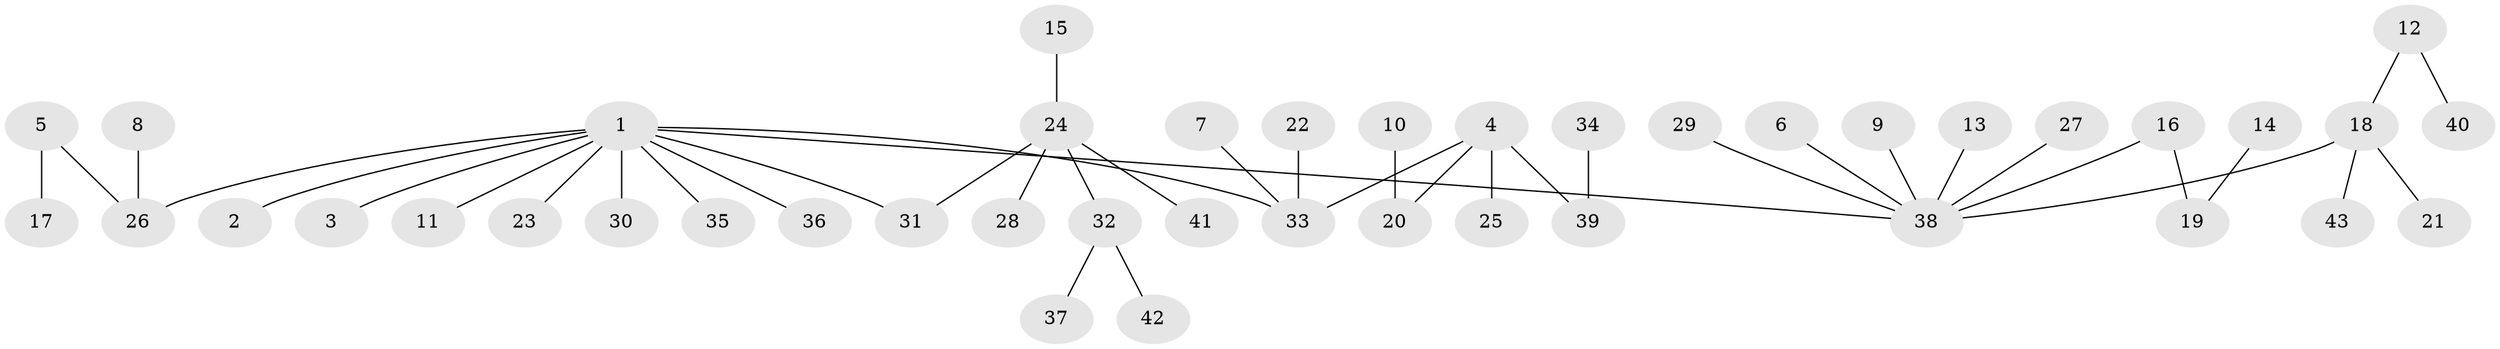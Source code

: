 // original degree distribution, {10: 0.011627906976744186, 3: 0.12790697674418605, 2: 0.2558139534883721, 5: 0.03488372093023256, 6: 0.023255813953488372, 1: 0.5116279069767442, 4: 0.03488372093023256}
// Generated by graph-tools (version 1.1) at 2025/26/03/09/25 03:26:28]
// undirected, 43 vertices, 42 edges
graph export_dot {
graph [start="1"]
  node [color=gray90,style=filled];
  1;
  2;
  3;
  4;
  5;
  6;
  7;
  8;
  9;
  10;
  11;
  12;
  13;
  14;
  15;
  16;
  17;
  18;
  19;
  20;
  21;
  22;
  23;
  24;
  25;
  26;
  27;
  28;
  29;
  30;
  31;
  32;
  33;
  34;
  35;
  36;
  37;
  38;
  39;
  40;
  41;
  42;
  43;
  1 -- 2 [weight=1.0];
  1 -- 3 [weight=1.0];
  1 -- 11 [weight=1.0];
  1 -- 23 [weight=1.0];
  1 -- 26 [weight=1.0];
  1 -- 30 [weight=1.0];
  1 -- 31 [weight=1.0];
  1 -- 33 [weight=1.0];
  1 -- 35 [weight=1.0];
  1 -- 36 [weight=1.0];
  1 -- 38 [weight=1.0];
  4 -- 20 [weight=1.0];
  4 -- 25 [weight=1.0];
  4 -- 33 [weight=1.0];
  4 -- 39 [weight=1.0];
  5 -- 17 [weight=1.0];
  5 -- 26 [weight=1.0];
  6 -- 38 [weight=1.0];
  7 -- 33 [weight=1.0];
  8 -- 26 [weight=1.0];
  9 -- 38 [weight=1.0];
  10 -- 20 [weight=1.0];
  12 -- 18 [weight=1.0];
  12 -- 40 [weight=1.0];
  13 -- 38 [weight=1.0];
  14 -- 19 [weight=1.0];
  15 -- 24 [weight=1.0];
  16 -- 19 [weight=1.0];
  16 -- 38 [weight=1.0];
  18 -- 21 [weight=1.0];
  18 -- 38 [weight=1.0];
  18 -- 43 [weight=1.0];
  22 -- 33 [weight=1.0];
  24 -- 28 [weight=1.0];
  24 -- 31 [weight=1.0];
  24 -- 32 [weight=1.0];
  24 -- 41 [weight=1.0];
  27 -- 38 [weight=1.0];
  29 -- 38 [weight=1.0];
  32 -- 37 [weight=1.0];
  32 -- 42 [weight=1.0];
  34 -- 39 [weight=1.0];
}
